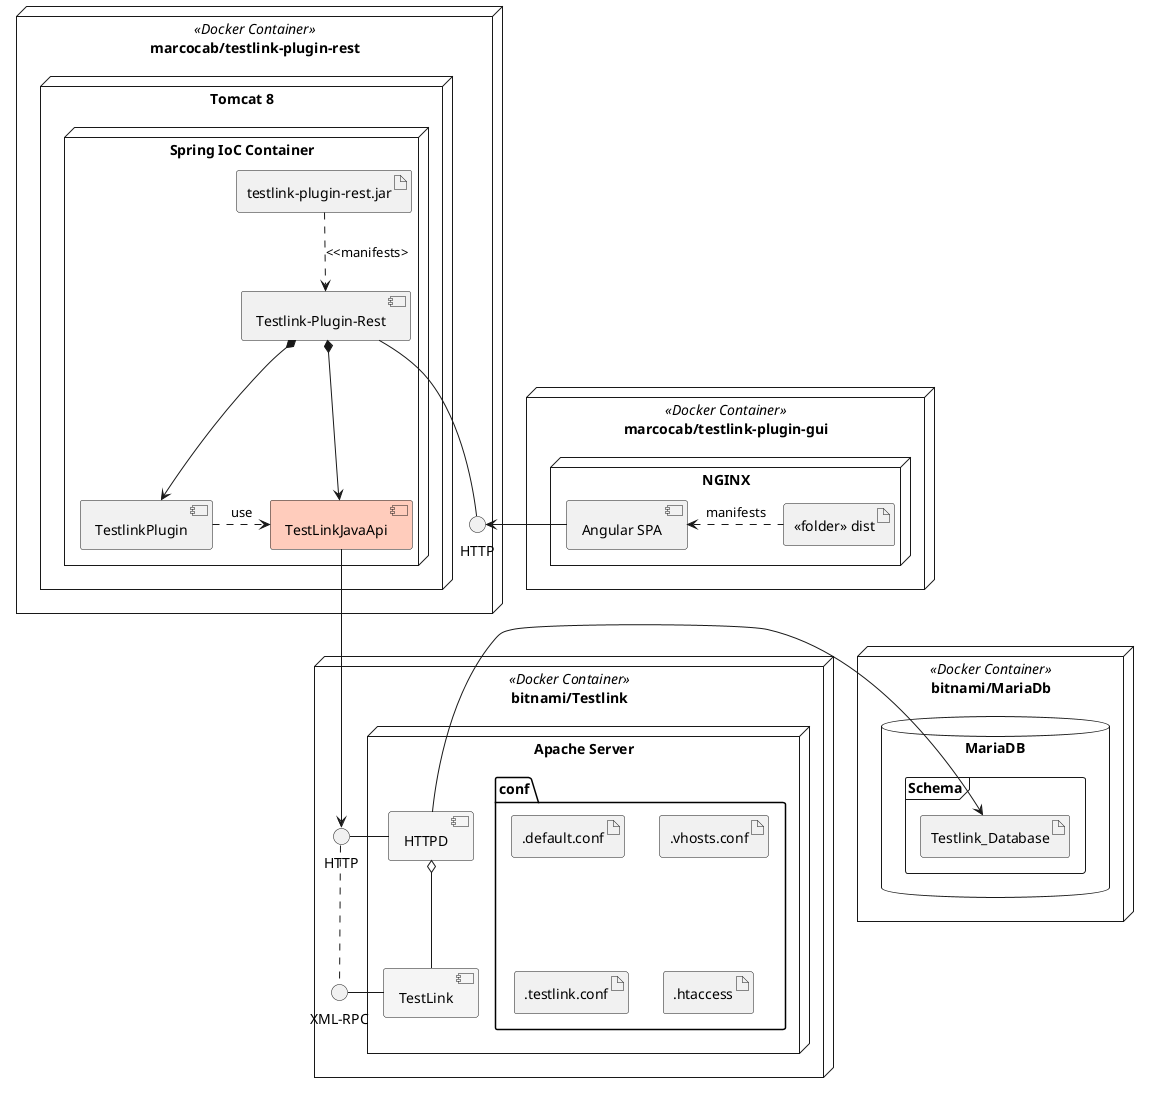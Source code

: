 @startuml Deployment Docker


node "marcocab/testlink-plugin-rest" <<Docker Container>> {
  interface "HTTP" as tlp_http
  node "Tomcat 8" {
    node "Spring IoC Container" {
      artifact "testlink-plugin-rest.jar" as tlp_rest_jar
      component "Testlink-Plugin-Rest" as tlp_rest

      [TestLinkJavaApi] #FFCCBC
      tlp_http -up- tlp_rest
      tlp_rest *--> [TestlinkPlugin]
      tlp_rest *--> [TestLinkJavaApi]
      tlp_rest_jar ..> [tlp_rest]: <<manifests>
      [TestlinkPlugin] .right.> [TestLinkJavaApi]: use
    }
  }
}
node "marcocab/testlink-plugin-gui" <<Docker Container>> {
  node "NGINX" {
    artifact "<<folder>> dist" as dist
    [Angular SPA] -left-> tlp_http
    dist .left.> [Angular SPA]: manifests
  }
}

node "bitnami/Testlink" <<Docker Container>> {
  interface "HTTP" as apache_http
  interface "XML-RPC" as testlink_rpc
  node "Apache Server" {
    [HTTPD]  -left- apache_http
    [TestLink] -left- testlink_rpc
    [HTTPD] #F5F5F5
    [TestLink] #F5F5F5
    folder conf {
      artifact ".default.conf" as defconf
      artifact ".vhosts.conf" as defconf2
      artifact ".testlink.conf" as defconf3
      artifact ".htaccess" as defconf4
    }
  }
}

node "bitnami/MariaDb" <<Docker Container>> {
  database "MariaDB" {
    frame "Schema" {
      artifact Testlink_Database

    }
  }
}


[HTTPD] o-- [TestLink]
[HTTPD] -left-> [Testlink_Database]
apache_http .. testlink_rpc
[TestLinkJavaApi] -down-> apache_http
@enduml